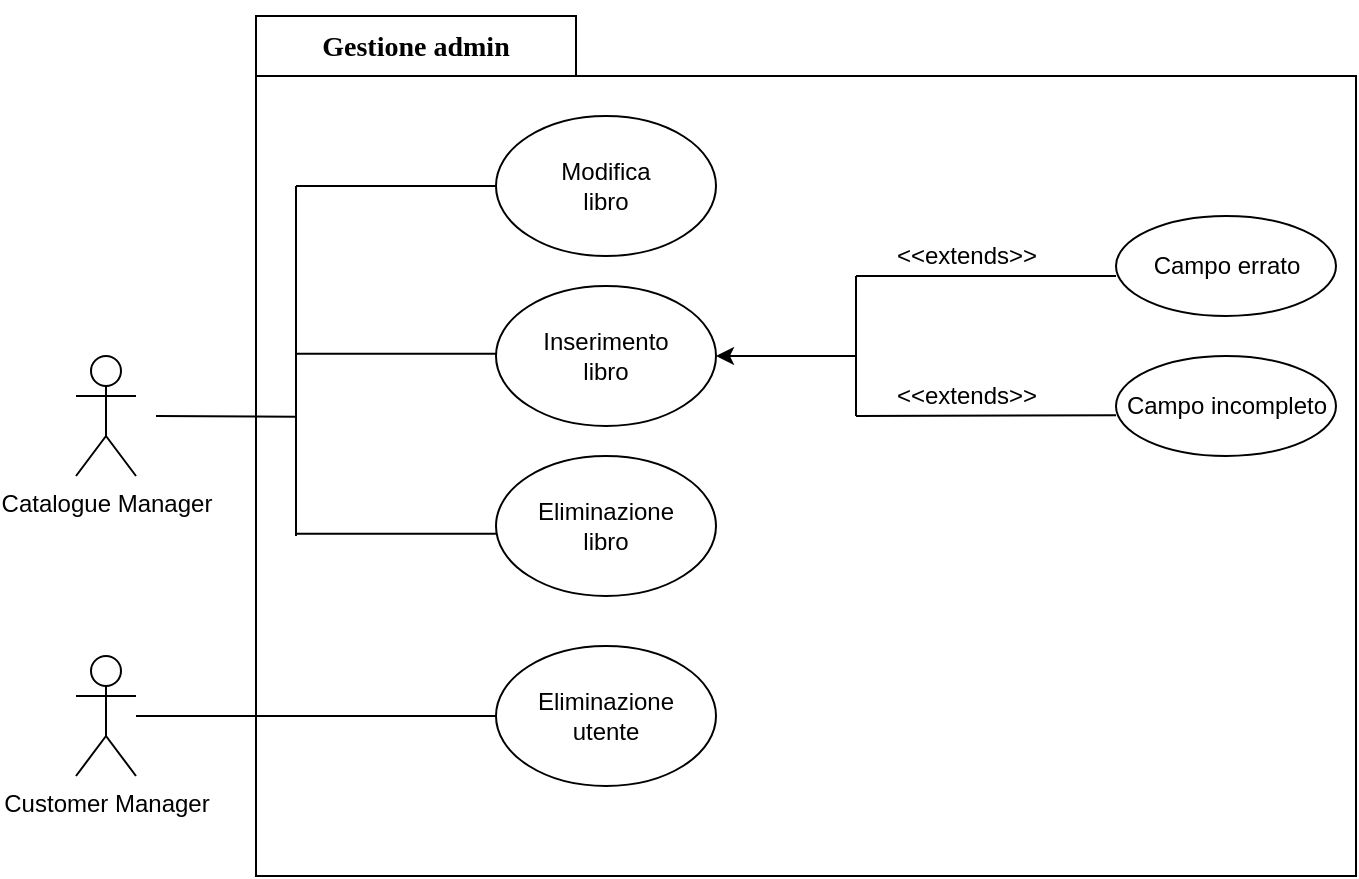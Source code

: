 <mxfile version="14.1.3" type="device"><diagram id="mkQlhK4QOoGk8tnS0YGo" name="Page-1"><mxGraphModel dx="428" dy="1591" grid="1" gridSize="10" guides="1" tooltips="1" connect="1" arrows="1" fold="1" page="1" pageScale="1" pageWidth="850" pageHeight="1100" math="0" shadow="0"><root><mxCell id="0"/><mxCell id="1" parent="0"/><mxCell id="sp6NERHqnfXxLOWLFwl6-1" value="&lt;h3&gt;&lt;br&gt;&lt;/h3&gt;" style="shape=folder;fontStyle=1;spacingTop=10;tabWidth=160;tabHeight=30;tabPosition=left;html=1;" parent="1" vertex="1"><mxGeometry x="990" y="-120" width="550" height="430" as="geometry"/></mxCell><mxCell id="5eh_G5m2oIz40k0kDsQM-27" value="Catalogue Manager" style="shape=umlActor;verticalLabelPosition=bottom;verticalAlign=top;html=1;outlineConnect=0;" parent="1" vertex="1"><mxGeometry x="900" y="50" width="30" height="60" as="geometry"/></mxCell><mxCell id="5eh_G5m2oIz40k0kDsQM-28" value="" style="endArrow=none;html=1;" parent="1" edge="1"><mxGeometry width="50" height="50" relative="1" as="geometry"><mxPoint x="940" y="80" as="sourcePoint"/><mxPoint x="1010" y="80.42" as="targetPoint"/></mxGeometry></mxCell><mxCell id="5eh_G5m2oIz40k0kDsQM-29" value="" style="ellipse;whiteSpace=wrap;html=1;" parent="1" vertex="1"><mxGeometry x="1110" y="-70" width="110" height="70" as="geometry"/></mxCell><mxCell id="5eh_G5m2oIz40k0kDsQM-30" value="" style="ellipse;whiteSpace=wrap;html=1;" parent="1" vertex="1"><mxGeometry x="1110" y="15" width="110" height="70" as="geometry"/></mxCell><mxCell id="5eh_G5m2oIz40k0kDsQM-31" value="" style="ellipse;whiteSpace=wrap;html=1;" parent="1" vertex="1"><mxGeometry x="1110" y="100" width="110" height="70" as="geometry"/></mxCell><mxCell id="5eh_G5m2oIz40k0kDsQM-32" value="" style="ellipse;whiteSpace=wrap;html=1;" parent="1" vertex="1"><mxGeometry x="1110" y="195" width="110" height="70" as="geometry"/></mxCell><mxCell id="5eh_G5m2oIz40k0kDsQM-33" value="Modifica libro" style="text;html=1;strokeColor=none;fillColor=none;align=center;verticalAlign=middle;whiteSpace=wrap;rounded=0;" parent="1" vertex="1"><mxGeometry x="1145" y="-45" width="40" height="20" as="geometry"/></mxCell><mxCell id="5eh_G5m2oIz40k0kDsQM-34" value="Inserimento libro" style="text;html=1;strokeColor=none;fillColor=none;align=center;verticalAlign=middle;whiteSpace=wrap;rounded=0;" parent="1" vertex="1"><mxGeometry x="1145" y="40" width="40" height="20" as="geometry"/></mxCell><mxCell id="5eh_G5m2oIz40k0kDsQM-35" value="Eliminazione libro" style="text;html=1;strokeColor=none;fillColor=none;align=center;verticalAlign=middle;whiteSpace=wrap;rounded=0;" parent="1" vertex="1"><mxGeometry x="1145" y="125" width="40" height="20" as="geometry"/></mxCell><mxCell id="5eh_G5m2oIz40k0kDsQM-36" value="Eliminazione utente" style="text;html=1;strokeColor=none;fillColor=none;align=center;verticalAlign=middle;whiteSpace=wrap;rounded=0;" parent="1" vertex="1"><mxGeometry x="1145" y="220" width="40" height="20" as="geometry"/></mxCell><mxCell id="5eh_G5m2oIz40k0kDsQM-37" value="" style="endArrow=none;html=1;" parent="1" edge="1"><mxGeometry width="50" height="50" relative="1" as="geometry"><mxPoint x="1010" y="140" as="sourcePoint"/><mxPoint x="1010" y="-35" as="targetPoint"/></mxGeometry></mxCell><mxCell id="5eh_G5m2oIz40k0kDsQM-38" value="" style="endArrow=none;html=1;" parent="1" edge="1"><mxGeometry width="50" height="50" relative="1" as="geometry"><mxPoint x="1010" y="-35" as="sourcePoint"/><mxPoint x="1110" y="-35" as="targetPoint"/></mxGeometry></mxCell><mxCell id="5eh_G5m2oIz40k0kDsQM-39" value="" style="endArrow=none;html=1;" parent="1" edge="1"><mxGeometry width="50" height="50" relative="1" as="geometry"><mxPoint x="1010" y="48.82" as="sourcePoint"/><mxPoint x="1110" y="48.82" as="targetPoint"/></mxGeometry></mxCell><mxCell id="5eh_G5m2oIz40k0kDsQM-40" value="" style="endArrow=none;html=1;" parent="1" edge="1"><mxGeometry width="50" height="50" relative="1" as="geometry"><mxPoint x="1010" y="138.82" as="sourcePoint"/><mxPoint x="1110" y="138.82" as="targetPoint"/></mxGeometry></mxCell><mxCell id="5eh_G5m2oIz40k0kDsQM-41" value="" style="endArrow=none;html=1;" parent="1" source="5eh_G5m2oIz40k0kDsQM-61" target="5eh_G5m2oIz40k0kDsQM-32" edge="1"><mxGeometry width="50" height="50" relative="1" as="geometry"><mxPoint x="980" y="314" as="sourcePoint"/><mxPoint x="1040" y="314.41" as="targetPoint"/></mxGeometry></mxCell><mxCell id="5eh_G5m2oIz40k0kDsQM-43" value="" style="endArrow=none;html=1;" parent="1" edge="1"><mxGeometry width="50" height="50" relative="1" as="geometry"><mxPoint x="1290" y="10" as="sourcePoint"/><mxPoint x="1290" y="80" as="targetPoint"/></mxGeometry></mxCell><mxCell id="5eh_G5m2oIz40k0kDsQM-44" value="" style="endArrow=none;html=1;" parent="1" edge="1"><mxGeometry width="50" height="50" relative="1" as="geometry"><mxPoint x="1290" y="10" as="sourcePoint"/><mxPoint x="1420" y="10" as="targetPoint"/></mxGeometry></mxCell><mxCell id="5eh_G5m2oIz40k0kDsQM-45" value="" style="endArrow=none;html=1;" parent="1" edge="1"><mxGeometry width="50" height="50" relative="1" as="geometry"><mxPoint x="1290" y="80" as="sourcePoint"/><mxPoint x="1420" y="79.58" as="targetPoint"/></mxGeometry></mxCell><mxCell id="5eh_G5m2oIz40k0kDsQM-46" value="&amp;lt;&amp;lt;extends&amp;gt;&amp;gt;" style="text;html=1;align=center;verticalAlign=middle;resizable=0;points=[];autosize=1;" parent="1" vertex="1"><mxGeometry x="1300" y="60" width="90" height="20" as="geometry"/></mxCell><mxCell id="5eh_G5m2oIz40k0kDsQM-47" value="" style="ellipse;whiteSpace=wrap;html=1;verticalAlign=top;" parent="1" vertex="1"><mxGeometry x="1420" y="50" width="110" height="50" as="geometry"/></mxCell><mxCell id="5eh_G5m2oIz40k0kDsQM-48" value="Campo incompleto" style="text;html=1;align=center;verticalAlign=middle;resizable=0;points=[];autosize=1;" parent="1" vertex="1"><mxGeometry x="1415" y="65" width="120" height="20" as="geometry"/></mxCell><mxCell id="5eh_G5m2oIz40k0kDsQM-50" value="" style="ellipse;whiteSpace=wrap;html=1;verticalAlign=top;" parent="1" vertex="1"><mxGeometry x="1420" y="-20" width="110" height="50" as="geometry"/></mxCell><mxCell id="5eh_G5m2oIz40k0kDsQM-51" value="Campo errato" style="text;html=1;align=center;verticalAlign=middle;resizable=0;points=[];autosize=1;" parent="1" vertex="1"><mxGeometry x="1430" y="-5" width="90" height="20" as="geometry"/></mxCell><mxCell id="5eh_G5m2oIz40k0kDsQM-61" value="Customer Manager" style="shape=umlActor;verticalLabelPosition=bottom;verticalAlign=top;html=1;outlineConnect=0;" parent="1" vertex="1"><mxGeometry x="900" y="200" width="30" height="60" as="geometry"/></mxCell><mxCell id="sp6NERHqnfXxLOWLFwl6-6" value="&lt;h3&gt;&lt;font face=&quot;Verdana&quot; style=&quot;font-size: 14px&quot;&gt;Gestione admin&lt;/font&gt;&lt;/h3&gt;" style="text;html=1;strokeColor=none;fillColor=none;align=center;verticalAlign=middle;whiteSpace=wrap;rounded=0;" parent="1" vertex="1"><mxGeometry x="970" y="-120" width="200" height="30" as="geometry"/></mxCell><mxCell id="sp6NERHqnfXxLOWLFwl6-8" value="" style="endArrow=classic;html=1;entryX=1;entryY=0.5;entryDx=0;entryDy=0;" parent="1" target="5eh_G5m2oIz40k0kDsQM-30" edge="1"><mxGeometry width="50" height="50" relative="1" as="geometry"><mxPoint x="1290" y="50" as="sourcePoint"/><mxPoint x="1340" y="110" as="targetPoint"/><Array as="points"><mxPoint x="1250" y="50"/></Array></mxGeometry></mxCell><mxCell id="5eh_G5m2oIz40k0kDsQM-49" value="&amp;lt;&amp;lt;extends&amp;gt;&amp;gt;" style="text;html=1;align=center;verticalAlign=middle;resizable=0;points=[];autosize=1;" parent="1" vertex="1"><mxGeometry x="1300" y="-10" width="90" height="20" as="geometry"/></mxCell><mxCell id="sp6NERHqnfXxLOWLFwl6-9" value="" style="endArrow=none;html=1;" parent="1" target="5eh_G5m2oIz40k0kDsQM-49" edge="1"><mxGeometry width="50" height="50" relative="1" as="geometry"><mxPoint x="1300" y="10" as="sourcePoint"/><mxPoint x="1420" y="10" as="targetPoint"/></mxGeometry></mxCell></root></mxGraphModel></diagram></mxfile>